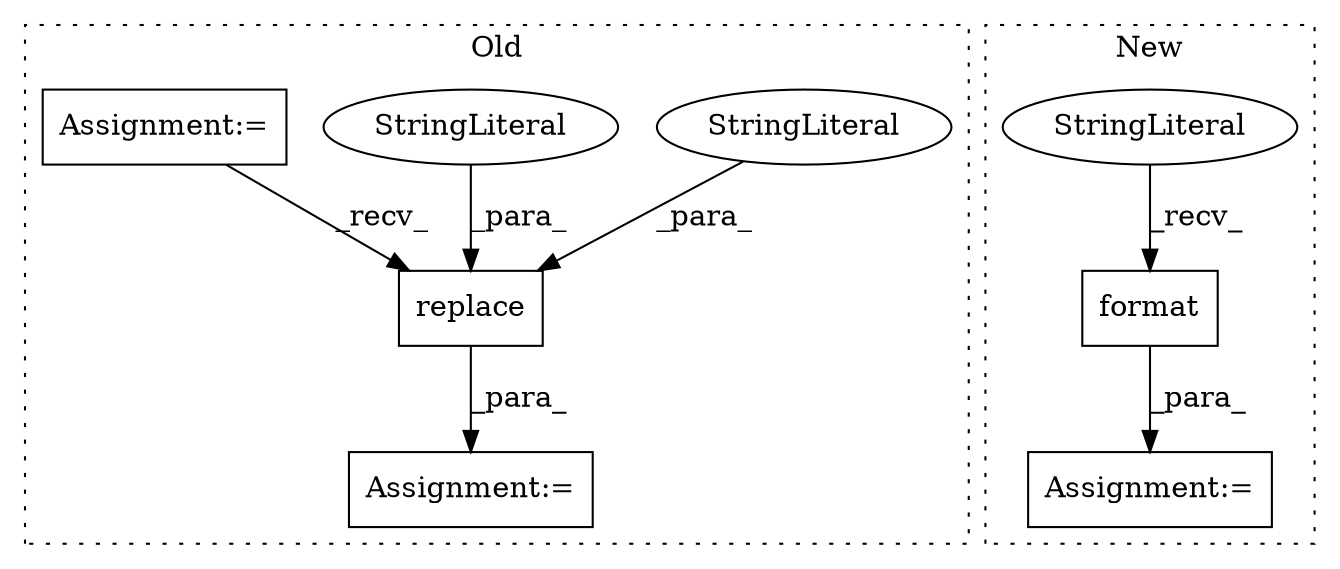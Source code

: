 digraph G {
subgraph cluster0 {
1 [label="replace" a="32" s="3162,3176" l="8,1" shape="box"];
3 [label="StringLiteral" a="45" s="3170" l="3" shape="ellipse"];
5 [label="StringLiteral" a="45" s="3174" l="2" shape="ellipse"];
6 [label="Assignment:=" a="7" s="3137" l="1" shape="box"];
7 [label="Assignment:=" a="7" s="2733" l="1" shape="box"];
label = "Old";
style="dotted";
}
subgraph cluster1 {
2 [label="format" a="32" s="2248,2261" l="7,1" shape="box"];
4 [label="StringLiteral" a="45" s="2239" l="8" shape="ellipse"];
8 [label="Assignment:=" a="7" s="2237" l="2" shape="box"];
label = "New";
style="dotted";
}
1 -> 6 [label="_para_"];
2 -> 8 [label="_para_"];
3 -> 1 [label="_para_"];
4 -> 2 [label="_recv_"];
5 -> 1 [label="_para_"];
7 -> 1 [label="_recv_"];
}